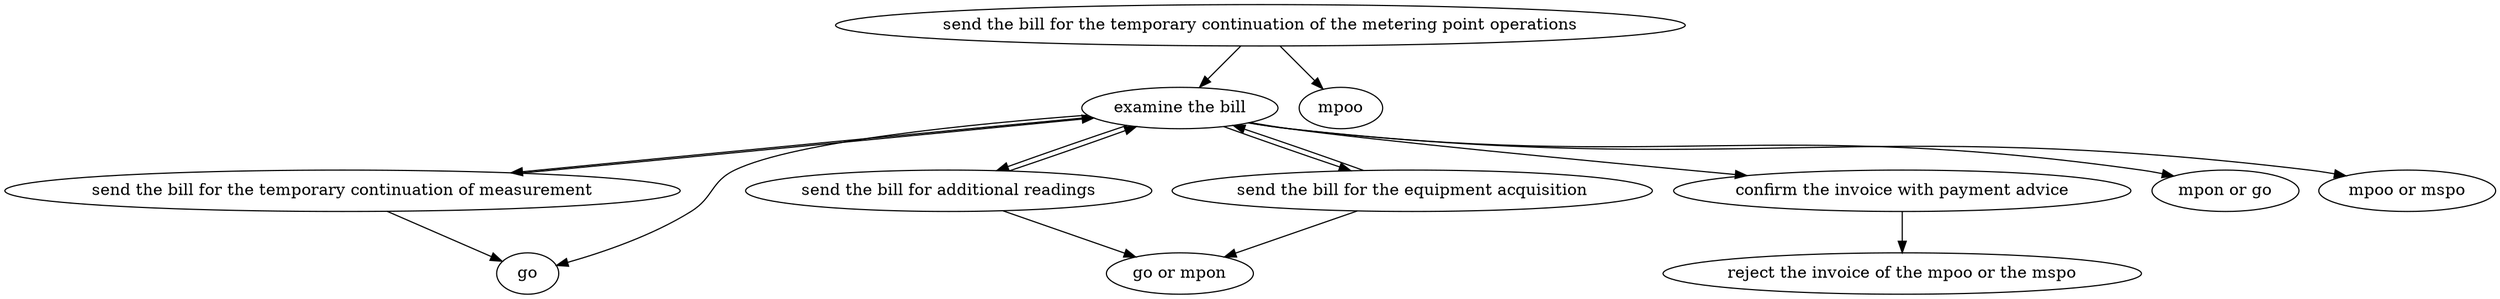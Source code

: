 strict digraph "doc-10.14" {
	graph [name="doc-10.14"];
	"send the bill for the temporary continuation of the metering point operations"	[attrs="{'type': 'Activity', 'label': 'send the bill for the temporary continuation of the metering point operations'}"];
	"examine the bill"	[attrs="{'type': 'Activity', 'label': 'examine the bill'}"];
	"send the bill for the temporary continuation of the metering point operations" -> "examine the bill"	[attrs="{'type': 'flow', 'label': 'flow'}"];
	mpoo	[attrs="{'type': 'Actor', 'label': 'mpoo'}"];
	"send the bill for the temporary continuation of the metering point operations" -> mpoo	[attrs="{'type': 'actor performer', 'label': 'actor performer'}"];
	"send the bill for the temporary continuation of measurement"	[attrs="{'type': 'Activity', 'label': 'send the bill for the temporary continuation of measurement'}"];
	"examine the bill" -> "send the bill for the temporary continuation of measurement"	[attrs="{'type': 'flow', 'label': 'flow'}"];
	"send the bill for additional readings"	[attrs="{'type': 'Activity', 'label': 'send the bill for additional readings'}"];
	"examine the bill" -> "send the bill for additional readings"	[attrs="{'type': 'flow', 'label': 'flow'}"];
	"send the bill for the equipment acquisition"	[attrs="{'type': 'Activity', 'label': 'send the bill for the equipment acquisition'}"];
	"examine the bill" -> "send the bill for the equipment acquisition"	[attrs="{'type': 'flow', 'label': 'flow'}"];
	"confirm the invoice with payment advice"	[attrs="{'type': 'Activity', 'label': 'confirm the invoice with payment advice'}"];
	"examine the bill" -> "confirm the invoice with payment advice"	[attrs="{'type': 'flow', 'label': 'flow'}"];
	go	[attrs="{'type': 'Actor', 'label': 'go'}"];
	"examine the bill" -> go	[attrs="{'type': 'actor performer', 'label': 'actor performer'}"];
	"mpon or go"	[attrs="{'type': 'Actor', 'label': 'mpon or go'}"];
	"examine the bill" -> "mpon or go"	[attrs="{'type': 'actor performer', 'label': 'actor performer'}"];
	"mpoo or mspo"	[attrs="{'type': 'Actor', 'label': 'mpoo or mspo'}"];
	"examine the bill" -> "mpoo or mspo"	[attrs="{'type': 'actor performer', 'label': 'actor performer'}"];
	"send the bill for the temporary continuation of measurement" -> "examine the bill"	[attrs="{'type': 'flow', 'label': 'flow'}"];
	"send the bill for the temporary continuation of measurement" -> go	[attrs="{'type': 'actor performer', 'label': 'actor performer'}"];
	"send the bill for additional readings" -> "examine the bill"	[attrs="{'type': 'flow', 'label': 'flow'}"];
	"go or mpon"	[attrs="{'type': 'Actor', 'label': 'go or mpon'}"];
	"send the bill for additional readings" -> "go or mpon"	[attrs="{'type': 'actor performer', 'label': 'actor performer'}"];
	"send the bill for the equipment acquisition" -> "examine the bill"	[attrs="{'type': 'flow', 'label': 'flow'}"];
	"send the bill for the equipment acquisition" -> "go or mpon"	[attrs="{'type': 'actor performer', 'label': 'actor performer'}"];
	"reject the invoice of the mpoo or the mspo"	[attrs="{'type': 'Activity', 'label': 'reject the invoice of the mpoo or the mspo'}"];
	"confirm the invoice with payment advice" -> "reject the invoice of the mpoo or the mspo"	[attrs="{'type': 'flow', 'label': 'flow'}"];
}

